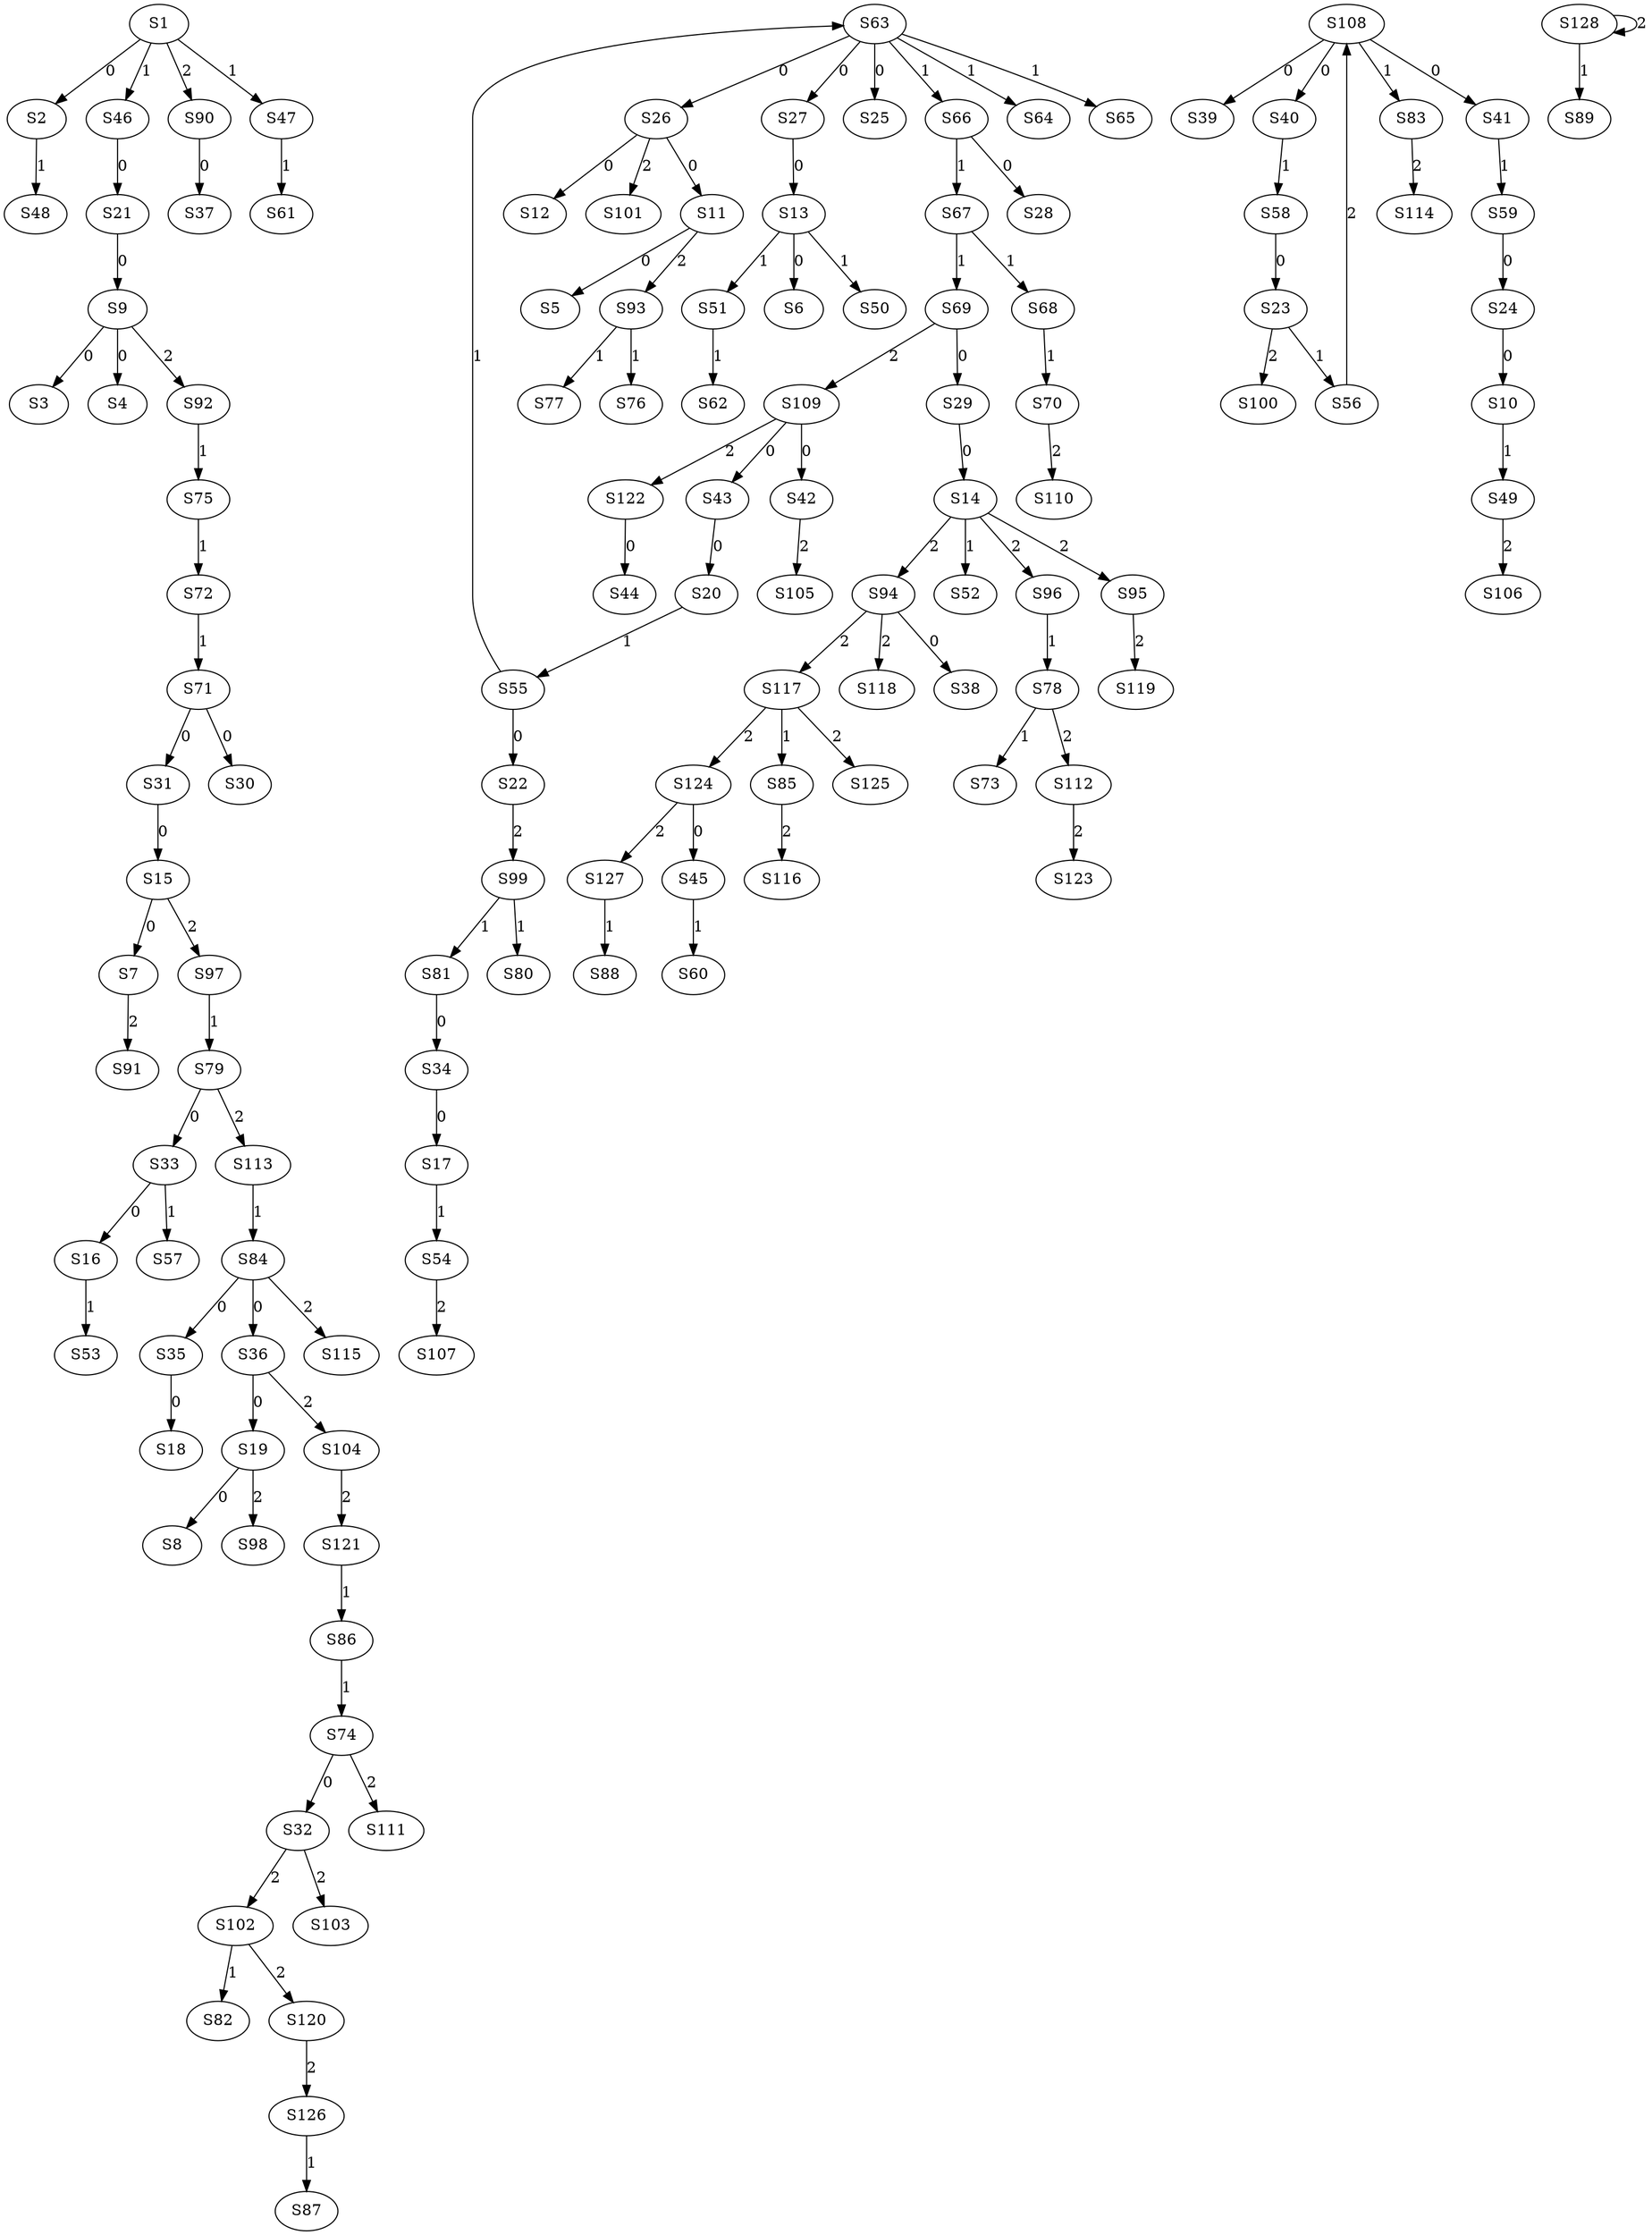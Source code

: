 strict digraph {
	S1 -> S2 [ label = 0 ];
	S9 -> S3 [ label = 0 ];
	S9 -> S4 [ label = 0 ];
	S11 -> S5 [ label = 0 ];
	S13 -> S6 [ label = 0 ];
	S15 -> S7 [ label = 0 ];
	S19 -> S8 [ label = 0 ];
	S21 -> S9 [ label = 0 ];
	S24 -> S10 [ label = 0 ];
	S26 -> S11 [ label = 0 ];
	S26 -> S12 [ label = 0 ];
	S27 -> S13 [ label = 0 ];
	S29 -> S14 [ label = 0 ];
	S31 -> S15 [ label = 0 ];
	S33 -> S16 [ label = 0 ];
	S34 -> S17 [ label = 0 ];
	S35 -> S18 [ label = 0 ];
	S36 -> S19 [ label = 0 ];
	S43 -> S20 [ label = 0 ];
	S46 -> S21 [ label = 0 ];
	S55 -> S22 [ label = 0 ];
	S58 -> S23 [ label = 0 ];
	S59 -> S24 [ label = 0 ];
	S63 -> S25 [ label = 0 ];
	S63 -> S26 [ label = 0 ];
	S63 -> S27 [ label = 0 ];
	S66 -> S28 [ label = 0 ];
	S69 -> S29 [ label = 0 ];
	S71 -> S30 [ label = 0 ];
	S71 -> S31 [ label = 0 ];
	S74 -> S32 [ label = 0 ];
	S79 -> S33 [ label = 0 ];
	S81 -> S34 [ label = 0 ];
	S84 -> S35 [ label = 0 ];
	S84 -> S36 [ label = 0 ];
	S90 -> S37 [ label = 0 ];
	S94 -> S38 [ label = 0 ];
	S108 -> S39 [ label = 0 ];
	S108 -> S40 [ label = 0 ];
	S108 -> S41 [ label = 0 ];
	S109 -> S42 [ label = 0 ];
	S109 -> S43 [ label = 0 ];
	S122 -> S44 [ label = 0 ];
	S124 -> S45 [ label = 0 ];
	S1 -> S46 [ label = 1 ];
	S1 -> S47 [ label = 1 ];
	S2 -> S48 [ label = 1 ];
	S10 -> S49 [ label = 1 ];
	S13 -> S50 [ label = 1 ];
	S13 -> S51 [ label = 1 ];
	S14 -> S52 [ label = 1 ];
	S16 -> S53 [ label = 1 ];
	S17 -> S54 [ label = 1 ];
	S20 -> S55 [ label = 1 ];
	S23 -> S56 [ label = 1 ];
	S33 -> S57 [ label = 1 ];
	S40 -> S58 [ label = 1 ];
	S41 -> S59 [ label = 1 ];
	S45 -> S60 [ label = 1 ];
	S47 -> S61 [ label = 1 ];
	S51 -> S62 [ label = 1 ];
	S55 -> S63 [ label = 1 ];
	S63 -> S64 [ label = 1 ];
	S63 -> S65 [ label = 1 ];
	S63 -> S66 [ label = 1 ];
	S66 -> S67 [ label = 1 ];
	S67 -> S68 [ label = 1 ];
	S67 -> S69 [ label = 1 ];
	S68 -> S70 [ label = 1 ];
	S72 -> S71 [ label = 1 ];
	S75 -> S72 [ label = 1 ];
	S78 -> S73 [ label = 1 ];
	S86 -> S74 [ label = 1 ];
	S92 -> S75 [ label = 1 ];
	S93 -> S76 [ label = 1 ];
	S93 -> S77 [ label = 1 ];
	S96 -> S78 [ label = 1 ];
	S97 -> S79 [ label = 1 ];
	S99 -> S80 [ label = 1 ];
	S99 -> S81 [ label = 1 ];
	S102 -> S82 [ label = 1 ];
	S108 -> S83 [ label = 1 ];
	S113 -> S84 [ label = 1 ];
	S117 -> S85 [ label = 1 ];
	S121 -> S86 [ label = 1 ];
	S126 -> S87 [ label = 1 ];
	S127 -> S88 [ label = 1 ];
	S128 -> S89 [ label = 1 ];
	S1 -> S90 [ label = 2 ];
	S7 -> S91 [ label = 2 ];
	S9 -> S92 [ label = 2 ];
	S11 -> S93 [ label = 2 ];
	S14 -> S94 [ label = 2 ];
	S14 -> S95 [ label = 2 ];
	S14 -> S96 [ label = 2 ];
	S15 -> S97 [ label = 2 ];
	S19 -> S98 [ label = 2 ];
	S22 -> S99 [ label = 2 ];
	S23 -> S100 [ label = 2 ];
	S26 -> S101 [ label = 2 ];
	S32 -> S102 [ label = 2 ];
	S32 -> S103 [ label = 2 ];
	S36 -> S104 [ label = 2 ];
	S42 -> S105 [ label = 2 ];
	S49 -> S106 [ label = 2 ];
	S54 -> S107 [ label = 2 ];
	S56 -> S108 [ label = 2 ];
	S69 -> S109 [ label = 2 ];
	S70 -> S110 [ label = 2 ];
	S74 -> S111 [ label = 2 ];
	S78 -> S112 [ label = 2 ];
	S79 -> S113 [ label = 2 ];
	S83 -> S114 [ label = 2 ];
	S84 -> S115 [ label = 2 ];
	S85 -> S116 [ label = 2 ];
	S94 -> S117 [ label = 2 ];
	S94 -> S118 [ label = 2 ];
	S95 -> S119 [ label = 2 ];
	S102 -> S120 [ label = 2 ];
	S104 -> S121 [ label = 2 ];
	S109 -> S122 [ label = 2 ];
	S112 -> S123 [ label = 2 ];
	S117 -> S124 [ label = 2 ];
	S117 -> S125 [ label = 2 ];
	S120 -> S126 [ label = 2 ];
	S124 -> S127 [ label = 2 ];
	S128 -> S128 [ label = 2 ];
}